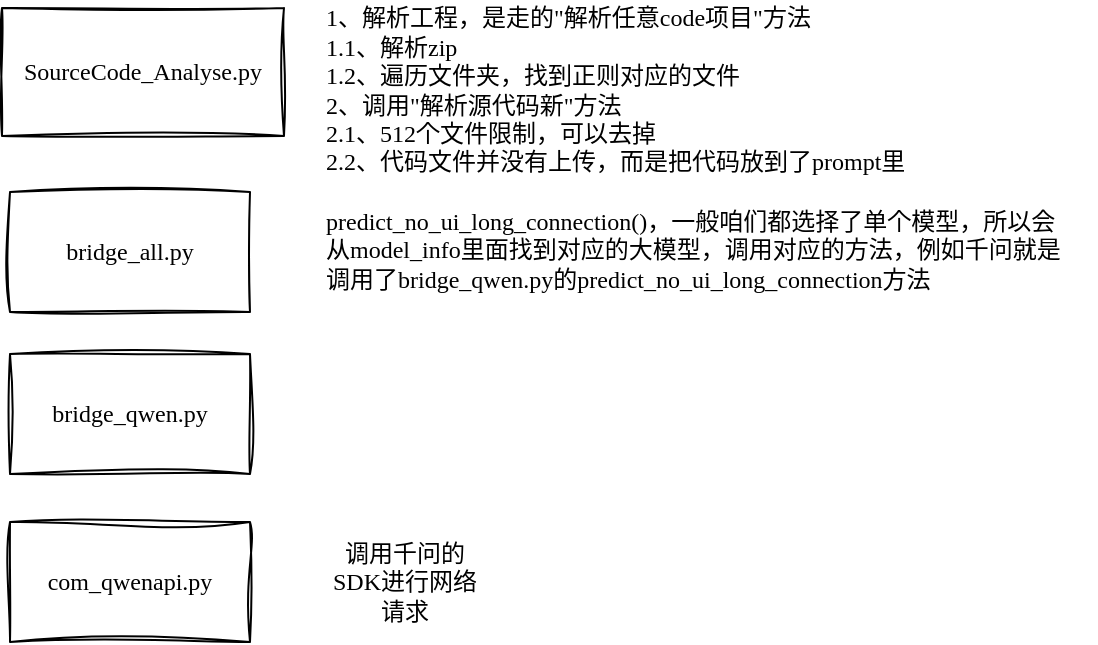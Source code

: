 <mxfile version="24.7.10">
  <diagram name="第 1 页" id="02ScULGacxyKfF7unl8M">
    <mxGraphModel dx="1050" dy="626" grid="0" gridSize="10" guides="1" tooltips="1" connect="1" arrows="1" fold="1" page="0" pageScale="1" pageWidth="827" pageHeight="1169" math="0" shadow="0">
      <root>
        <mxCell id="0" />
        <mxCell id="1" parent="0" />
        <mxCell id="YlDCwj8djNIpttUBDTGe-1" value="com_qwenapi.py" style="rounded=0;whiteSpace=wrap;html=1;sketch=1;curveFitting=1;jiggle=2;fontFamily=Comic Sans MS;" vertex="1" parent="1">
          <mxGeometry x="141" y="283" width="120" height="60" as="geometry" />
        </mxCell>
        <mxCell id="YlDCwj8djNIpttUBDTGe-3" value="调用千问的SDK进行网络请求" style="text;html=1;align=center;verticalAlign=middle;whiteSpace=wrap;rounded=0;fontFamily=Comic Sans MS;fontSize=12;fontColor=default;" vertex="1" parent="1">
          <mxGeometry x="297" y="291.5" width="83" height="43" as="geometry" />
        </mxCell>
        <mxCell id="YlDCwj8djNIpttUBDTGe-4" value="bridge_qwen.py" style="rounded=0;whiteSpace=wrap;html=1;sketch=1;curveFitting=1;jiggle=2;fontFamily=Comic Sans MS;" vertex="1" parent="1">
          <mxGeometry x="141" y="199" width="120" height="60" as="geometry" />
        </mxCell>
        <mxCell id="YlDCwj8djNIpttUBDTGe-5" value="bridge_all.py" style="rounded=0;whiteSpace=wrap;html=1;sketch=1;curveFitting=1;jiggle=2;fontFamily=Comic Sans MS;" vertex="1" parent="1">
          <mxGeometry x="141" y="118" width="120" height="60" as="geometry" />
        </mxCell>
        <mxCell id="YlDCwj8djNIpttUBDTGe-6" value="predict_no_ui_long_connection()，一般咱们都选择了单个模型，所以会从model_info里面找到对应的大模型，调用对应的方法，例如千问就是调用了&lt;span style=&quot;text-align: center;&quot;&gt;bridge_qwen.py的&lt;/span&gt;predict_no_ui_long_connection方法" style="text;html=1;align=left;verticalAlign=middle;whiteSpace=wrap;rounded=0;fontFamily=Comic Sans MS;fontSize=12;fontColor=default;" vertex="1" parent="1">
          <mxGeometry x="297" y="115" width="373" height="63" as="geometry" />
        </mxCell>
        <mxCell id="YlDCwj8djNIpttUBDTGe-7" value="SourceCode_Analyse.py" style="rounded=0;whiteSpace=wrap;html=1;sketch=1;curveFitting=1;jiggle=2;fontFamily=Comic Sans MS;" vertex="1" parent="1">
          <mxGeometry x="137" y="26" width="141" height="64" as="geometry" />
        </mxCell>
        <mxCell id="YlDCwj8djNIpttUBDTGe-8" value="1、解析工程，是走的&quot;解析任意code项目&quot;方法&lt;div&gt;1.1、解析zip&lt;/div&gt;&lt;div&gt;1.2、遍历文件夹，找到正则对应的文件&lt;/div&gt;&lt;div&gt;2、调用&quot;解析源代码新&quot;方法&lt;/div&gt;&lt;div&gt;2.1、512个文件限制，可以去掉&lt;/div&gt;&lt;div&gt;2.2、代码文件并没有上传，而是把代码放到了prompt里&lt;/div&gt;" style="text;html=1;align=left;verticalAlign=middle;whiteSpace=wrap;rounded=0;fontFamily=Comic Sans MS;fontSize=12;fontColor=default;" vertex="1" parent="1">
          <mxGeometry x="297" y="22" width="387" height="89" as="geometry" />
        </mxCell>
      </root>
    </mxGraphModel>
  </diagram>
</mxfile>
